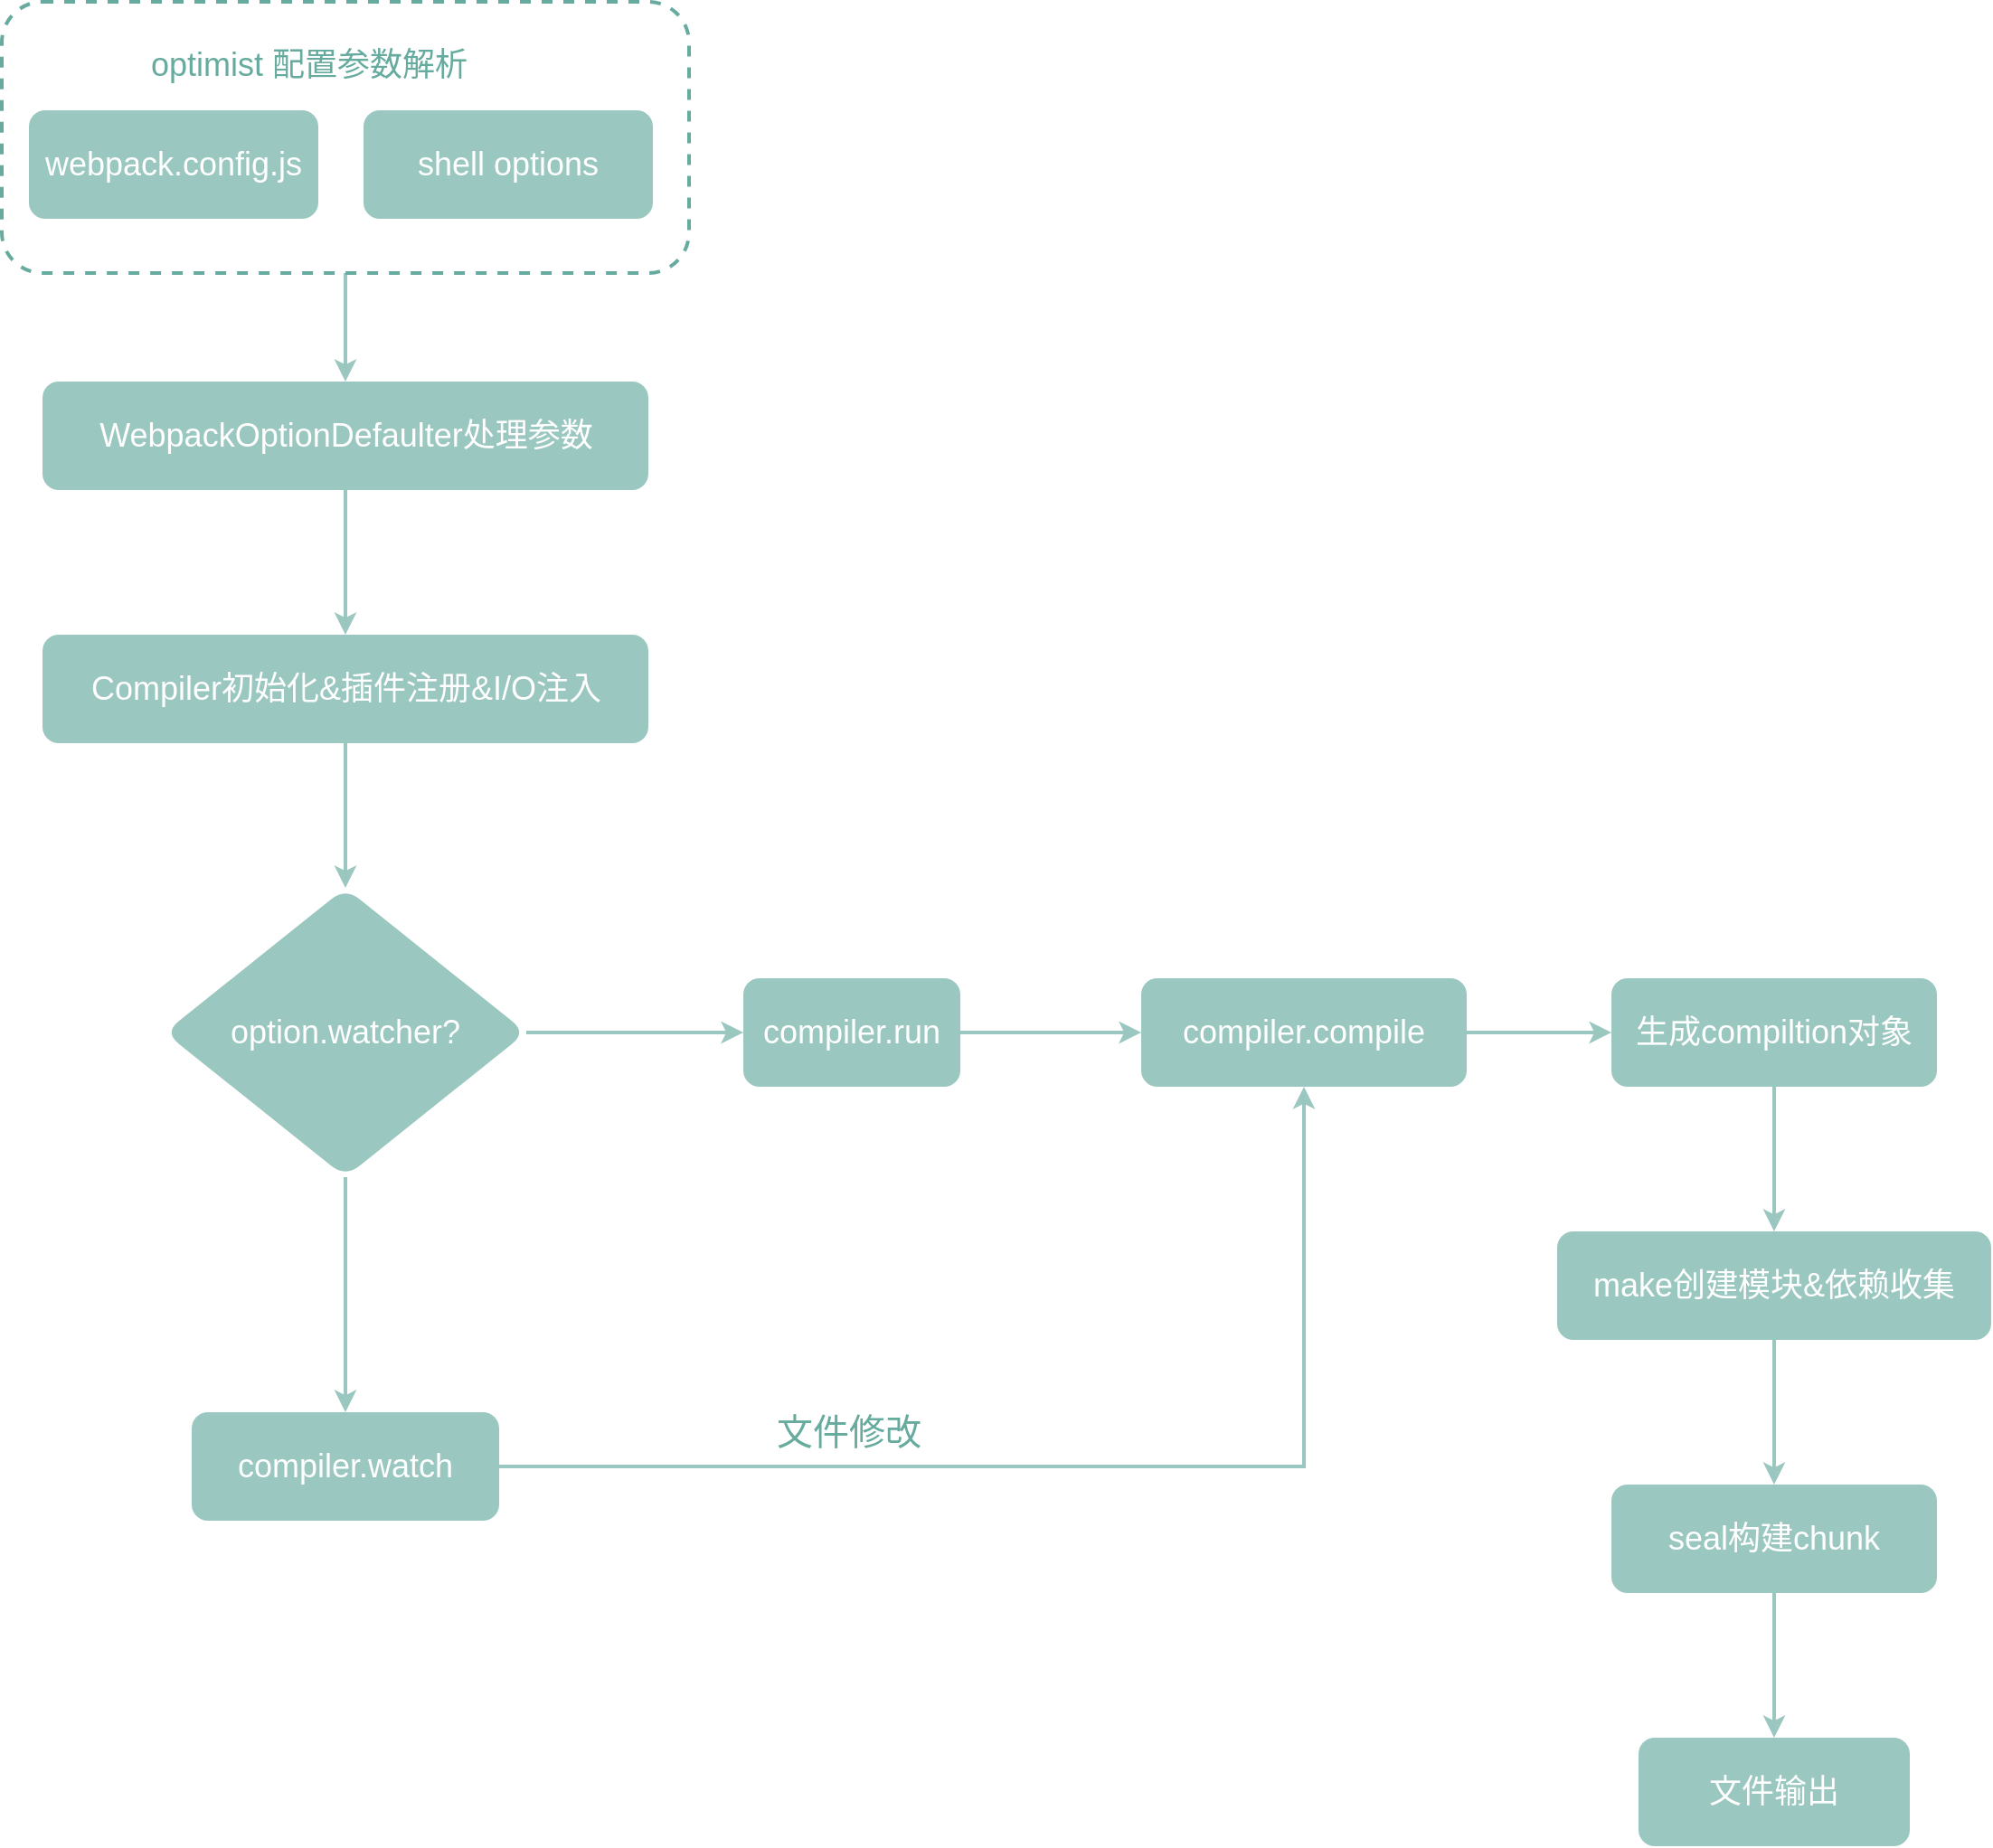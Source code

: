<mxfile version="15.2.9" type="device" pages="2"><diagram id="CIbHNQKoSj-QDUqQ7zj6" name="webpack-v1"><mxGraphModel dx="1186" dy="773" grid="1" gridSize="10" guides="1" tooltips="1" connect="1" arrows="1" fold="1" page="1" pageScale="1" pageWidth="827" pageHeight="2069" math="0" shadow="0"><root><mxCell id="0"/><mxCell id="1" parent="0"/><mxCell id="HJyft_OREqN_ctmPyA4E-11" value="整体流程" style="" parent="0"/><mxCell id="HJyft_OREqN_ctmPyA4E-12" style="edgeStyle=orthogonalEdgeStyle;rounded=0;orthogonalLoop=1;jettySize=auto;html=1;entryX=0.5;entryY=0;entryDx=0;entryDy=0;fontSize=18;fontColor=#FFFFFF;strokeWidth=2;strokeColor=#9AC7BF;" parent="HJyft_OREqN_ctmPyA4E-11" source="HJyft_OREqN_ctmPyA4E-13" target="HJyft_OREqN_ctmPyA4E-18" edge="1"><mxGeometry relative="1" as="geometry"/></mxCell><mxCell id="HJyft_OREqN_ctmPyA4E-13" value="" style="rounded=1;whiteSpace=wrap;html=1;fontColor=#FFFFFF;fontSize=18;fillColor=none;strokeColor=#67AB9F;dashed=1;strokeWidth=2;" parent="HJyft_OREqN_ctmPyA4E-11" vertex="1"><mxGeometry x="150" y="60" width="380" height="150" as="geometry"/></mxCell><mxCell id="HJyft_OREqN_ctmPyA4E-14" value="webpack.config.js" style="rounded=1;whiteSpace=wrap;html=1;strokeColor=none;fillColor=#9AC7BF;fontColor=#FFFFFF;fontSize=18;" parent="HJyft_OREqN_ctmPyA4E-11" vertex="1"><mxGeometry x="165" y="120" width="160" height="60" as="geometry"/></mxCell><mxCell id="HJyft_OREqN_ctmPyA4E-15" value="shell options" style="rounded=1;whiteSpace=wrap;html=1;strokeColor=none;fillColor=#9AC7BF;fontColor=#FFFFFF;fontSize=18;" parent="HJyft_OREqN_ctmPyA4E-11" vertex="1"><mxGeometry x="350" y="120" width="160" height="60" as="geometry"/></mxCell><mxCell id="HJyft_OREqN_ctmPyA4E-16" value="optimist 配置参数解析" style="text;html=1;strokeColor=none;fillColor=none;align=center;verticalAlign=middle;whiteSpace=wrap;rounded=0;dashed=1;fontSize=18;fontColor=#67AB9F;" parent="HJyft_OREqN_ctmPyA4E-11" vertex="1"><mxGeometry x="210" y="80" width="220" height="30" as="geometry"/></mxCell><mxCell id="HJyft_OREqN_ctmPyA4E-17" value="" style="edgeStyle=orthogonalEdgeStyle;rounded=0;orthogonalLoop=1;jettySize=auto;html=1;fontSize=18;fontColor=#FFFFFF;strokeColor=#9AC7BF;strokeWidth=2;" parent="HJyft_OREqN_ctmPyA4E-11" source="HJyft_OREqN_ctmPyA4E-18" target="HJyft_OREqN_ctmPyA4E-20" edge="1"><mxGeometry relative="1" as="geometry"/></mxCell><mxCell id="HJyft_OREqN_ctmPyA4E-18" value="WebpackOptionDefaulter处理参数" style="rounded=1;whiteSpace=wrap;html=1;strokeColor=none;fillColor=#9AC7BF;fontColor=#FFFFFF;fontSize=18;" parent="HJyft_OREqN_ctmPyA4E-11" vertex="1"><mxGeometry x="172.5" y="270" width="335" height="60" as="geometry"/></mxCell><mxCell id="HJyft_OREqN_ctmPyA4E-19" value="" style="edgeStyle=orthogonalEdgeStyle;rounded=0;orthogonalLoop=1;jettySize=auto;html=1;fontSize=18;fontColor=#FFFFFF;strokeColor=#9AC7BF;strokeWidth=2;" parent="HJyft_OREqN_ctmPyA4E-11" source="HJyft_OREqN_ctmPyA4E-20" target="HJyft_OREqN_ctmPyA4E-23" edge="1"><mxGeometry relative="1" as="geometry"/></mxCell><mxCell id="HJyft_OREqN_ctmPyA4E-20" value="Compiler初始化&amp;amp;插件注册&amp;amp;I/O注入" style="rounded=1;whiteSpace=wrap;html=1;strokeColor=none;fillColor=#9AC7BF;fontColor=#FFFFFF;fontSize=18;" parent="HJyft_OREqN_ctmPyA4E-11" vertex="1"><mxGeometry x="172.5" y="410" width="335" height="60" as="geometry"/></mxCell><mxCell id="HJyft_OREqN_ctmPyA4E-21" value="" style="edgeStyle=orthogonalEdgeStyle;rounded=0;orthogonalLoop=1;jettySize=auto;html=1;fontSize=18;fontColor=#FFFFFF;strokeColor=#9AC7BF;strokeWidth=2;" parent="HJyft_OREqN_ctmPyA4E-11" source="HJyft_OREqN_ctmPyA4E-23" target="HJyft_OREqN_ctmPyA4E-24" edge="1"><mxGeometry relative="1" as="geometry"/></mxCell><mxCell id="HJyft_OREqN_ctmPyA4E-22" value="" style="edgeStyle=orthogonalEdgeStyle;rounded=0;orthogonalLoop=1;jettySize=auto;html=1;fontSize=18;fontColor=#FFFFFF;strokeColor=#9AC7BF;strokeWidth=2;" parent="HJyft_OREqN_ctmPyA4E-11" source="HJyft_OREqN_ctmPyA4E-23" target="HJyft_OREqN_ctmPyA4E-25" edge="1"><mxGeometry relative="1" as="geometry"/></mxCell><mxCell id="HJyft_OREqN_ctmPyA4E-23" value="option.watcher?" style="rhombus;whiteSpace=wrap;html=1;rounded=1;fontSize=18;fontColor=#FFFFFF;strokeColor=none;fillColor=#9AC7BF;" parent="HJyft_OREqN_ctmPyA4E-11" vertex="1"><mxGeometry x="240" y="550" width="200" height="160" as="geometry"/></mxCell><mxCell id="-65Z2SgHIBCkJPkefWNF-5" style="edgeStyle=orthogonalEdgeStyle;rounded=0;orthogonalLoop=1;jettySize=auto;html=1;entryX=0.5;entryY=1;entryDx=0;entryDy=0;strokeColor=#9AC7BF;strokeWidth=2;" parent="HJyft_OREqN_ctmPyA4E-11" source="HJyft_OREqN_ctmPyA4E-24" target="-65Z2SgHIBCkJPkefWNF-3" edge="1"><mxGeometry relative="1" as="geometry"/></mxCell><mxCell id="-65Z2SgHIBCkJPkefWNF-6" value="文件修改" style="edgeLabel;html=1;align=center;verticalAlign=middle;resizable=0;points=[];fontColor=#67AB9F;fontSize=20;labelBackgroundColor=none;" parent="-65Z2SgHIBCkJPkefWNF-5" vertex="1" connectable="0"><mxGeometry x="-0.412" y="-2" relative="1" as="geometry"><mxPoint y="-22" as="offset"/></mxGeometry></mxCell><mxCell id="HJyft_OREqN_ctmPyA4E-24" value="compiler.watch" style="whiteSpace=wrap;html=1;rounded=1;fontSize=18;fontColor=#FFFFFF;strokeColor=none;fillColor=#9AC7BF;" parent="HJyft_OREqN_ctmPyA4E-11" vertex="1"><mxGeometry x="255" y="840" width="170" height="60" as="geometry"/></mxCell><mxCell id="-65Z2SgHIBCkJPkefWNF-4" value="" style="edgeStyle=orthogonalEdgeStyle;rounded=0;orthogonalLoop=1;jettySize=auto;html=1;strokeColor=#9AC7BF;strokeWidth=2;" parent="HJyft_OREqN_ctmPyA4E-11" source="HJyft_OREqN_ctmPyA4E-25" target="-65Z2SgHIBCkJPkefWNF-3" edge="1"><mxGeometry relative="1" as="geometry"/></mxCell><mxCell id="HJyft_OREqN_ctmPyA4E-25" value="compiler.run" style="whiteSpace=wrap;html=1;rounded=1;fontSize=18;fontColor=#FFFFFF;strokeColor=none;fillColor=#9AC7BF;" parent="HJyft_OREqN_ctmPyA4E-11" vertex="1"><mxGeometry x="560" y="600" width="120" height="60" as="geometry"/></mxCell><mxCell id="-65Z2SgHIBCkJPkefWNF-8" value="" style="edgeStyle=orthogonalEdgeStyle;rounded=0;orthogonalLoop=1;jettySize=auto;html=1;fontSize=20;fontColor=#67AB9F;strokeColor=#9AC7BF;strokeWidth=2;" parent="HJyft_OREqN_ctmPyA4E-11" source="-65Z2SgHIBCkJPkefWNF-3" target="-65Z2SgHIBCkJPkefWNF-7" edge="1"><mxGeometry relative="1" as="geometry"/></mxCell><mxCell id="-65Z2SgHIBCkJPkefWNF-3" value="compiler.compile" style="whiteSpace=wrap;html=1;rounded=1;fontSize=18;fontColor=#FFFFFF;strokeColor=none;fillColor=#9AC7BF;" parent="HJyft_OREqN_ctmPyA4E-11" vertex="1"><mxGeometry x="780" y="600" width="180" height="60" as="geometry"/></mxCell><mxCell id="-65Z2SgHIBCkJPkefWNF-12" value="" style="edgeStyle=orthogonalEdgeStyle;rounded=0;orthogonalLoop=1;jettySize=auto;html=1;fontSize=20;fontColor=#67AB9F;strokeColor=#9AC7BF;strokeWidth=2;" parent="HJyft_OREqN_ctmPyA4E-11" source="-65Z2SgHIBCkJPkefWNF-7" target="-65Z2SgHIBCkJPkefWNF-11" edge="1"><mxGeometry relative="1" as="geometry"/></mxCell><mxCell id="-65Z2SgHIBCkJPkefWNF-7" value="生成compiltion对象" style="whiteSpace=wrap;html=1;rounded=1;fontSize=18;fontColor=#FFFFFF;strokeColor=none;fillColor=#9AC7BF;" parent="HJyft_OREqN_ctmPyA4E-11" vertex="1"><mxGeometry x="1040" y="600" width="180" height="60" as="geometry"/></mxCell><mxCell id="-65Z2SgHIBCkJPkefWNF-14" value="" style="edgeStyle=orthogonalEdgeStyle;rounded=0;orthogonalLoop=1;jettySize=auto;html=1;fontSize=20;fontColor=#67AB9F;strokeColor=#9AC7BF;strokeWidth=2;" parent="HJyft_OREqN_ctmPyA4E-11" source="-65Z2SgHIBCkJPkefWNF-11" target="-65Z2SgHIBCkJPkefWNF-13" edge="1"><mxGeometry relative="1" as="geometry"/></mxCell><mxCell id="-65Z2SgHIBCkJPkefWNF-11" value="make创建模块&amp;amp;依赖收集" style="whiteSpace=wrap;html=1;rounded=1;fontSize=18;fontColor=#FFFFFF;strokeColor=none;fillColor=#9AC7BF;" parent="HJyft_OREqN_ctmPyA4E-11" vertex="1"><mxGeometry x="1010" y="740" width="240" height="60" as="geometry"/></mxCell><mxCell id="-65Z2SgHIBCkJPkefWNF-16" value="" style="edgeStyle=orthogonalEdgeStyle;rounded=0;orthogonalLoop=1;jettySize=auto;html=1;fontSize=20;fontColor=#67AB9F;strokeColor=#9AC7BF;strokeWidth=2;" parent="HJyft_OREqN_ctmPyA4E-11" source="-65Z2SgHIBCkJPkefWNF-13" target="-65Z2SgHIBCkJPkefWNF-15" edge="1"><mxGeometry relative="1" as="geometry"/></mxCell><mxCell id="-65Z2SgHIBCkJPkefWNF-13" value="seal构建chunk" style="whiteSpace=wrap;html=1;rounded=1;fontSize=18;fontColor=#FFFFFF;strokeColor=none;fillColor=#9AC7BF;" parent="HJyft_OREqN_ctmPyA4E-11" vertex="1"><mxGeometry x="1040" y="880" width="180" height="60" as="geometry"/></mxCell><mxCell id="-65Z2SgHIBCkJPkefWNF-15" value="文件输出" style="whiteSpace=wrap;html=1;rounded=1;fontSize=18;fontColor=#FFFFFF;strokeColor=none;fillColor=#9AC7BF;" parent="HJyft_OREqN_ctmPyA4E-11" vertex="1"><mxGeometry x="1055" y="1020" width="150" height="60" as="geometry"/></mxCell><mxCell id="RpW9IPy6G2AgYGmJo68z-1" value="整体架构" parent="0" visible="0"/><mxCell id="RpW9IPy6G2AgYGmJo68z-3" value="webpack函数" style="rounded=1;whiteSpace=wrap;html=1;strokeColor=none;fillColor=#9AC7BF;fontColor=#FFFFFF;fontSize=18;" parent="RpW9IPy6G2AgYGmJo68z-1" vertex="1"><mxGeometry x="150" y="1035" width="780" height="60" as="geometry"/></mxCell><mxCell id="RpW9IPy6G2AgYGmJo68z-5" value="WebpackOptionDefaulter" style="rounded=1;whiteSpace=wrap;html=1;strokeColor=none;fillColor=#CDA2BE;fontColor=#FFFFFF;fontSize=18;" parent="RpW9IPy6G2AgYGmJo68z-1" vertex="1"><mxGeometry x="150" y="1110" width="250" height="60" as="geometry"/></mxCell><mxCell id="RpW9IPy6G2AgYGmJo68z-6" value="WebpackOptionsApply" style="rounded=1;whiteSpace=wrap;html=1;strokeColor=none;fillColor=#CDA2BE;fontColor=#FFFFFF;fontSize=18;" parent="RpW9IPy6G2AgYGmJo68z-1" vertex="1"><mxGeometry x="414" y="1110" width="250" height="60" as="geometry"/></mxCell><mxCell id="RpW9IPy6G2AgYGmJo68z-7" value="配置生成" style="rounded=1;whiteSpace=wrap;html=1;strokeColor=none;fillColor=#F19C99;fontColor=#FFFFFF;fontSize=18;" parent="RpW9IPy6G2AgYGmJo68z-1" vertex="1"><mxGeometry x="149" y="1270" width="121" height="60" as="geometry"/></mxCell><mxCell id="RpW9IPy6G2AgYGmJo68z-8" value="Compiler" style="rounded=1;whiteSpace=wrap;html=1;strokeColor=none;fillColor=#CDA2BE;fontColor=#FFFFFF;fontSize=18;" parent="RpW9IPy6G2AgYGmJo68z-1" vertex="1"><mxGeometry x="680" y="1110" width="250" height="60" as="geometry"/></mxCell><mxCell id="RpW9IPy6G2AgYGmJo68z-10" value="周期钩子" style="rounded=1;whiteSpace=wrap;html=1;strokeColor=none;fillColor=#F19C99;fontColor=#FFFFFF;fontSize=18;" parent="RpW9IPy6G2AgYGmJo68z-1" vertex="1"><mxGeometry x="420" y="1270" width="100" height="60" as="geometry"/></mxCell><mxCell id="RpW9IPy6G2AgYGmJo68z-11" value="插件注册" style="rounded=1;whiteSpace=wrap;html=1;strokeColor=none;fillColor=#F19C99;fontColor=#FFFFFF;fontSize=18;" parent="RpW9IPy6G2AgYGmJo68z-1" vertex="1"><mxGeometry x="290" y="1270" width="110" height="60" as="geometry"/></mxCell><mxCell id="RpW9IPy6G2AgYGmJo68z-12" value="OptionDefaulter" style="rounded=1;whiteSpace=wrap;html=1;strokeColor=none;fillColor=#A9C4EB;fontColor=#FFFFFF;fontSize=18;" parent="RpW9IPy6G2AgYGmJo68z-1" vertex="1"><mxGeometry x="150" y="1190" width="150" height="60" as="geometry"/></mxCell><mxCell id="RpW9IPy6G2AgYGmJo68z-13" value="Tapable" style="rounded=1;whiteSpace=wrap;html=1;strokeColor=none;fillColor=#A9C4EB;fontColor=#FFFFFF;fontSize=18;" parent="RpW9IPy6G2AgYGmJo68z-1" vertex="1"><mxGeometry x="320" y="1190" width="140" height="60" as="geometry"/></mxCell><mxCell id="RpW9IPy6G2AgYGmJo68z-14" value="Parser" style="rounded=1;whiteSpace=wrap;html=1;strokeColor=none;fillColor=#A9C4EB;fontColor=#FFFFFF;fontSize=18;" parent="RpW9IPy6G2AgYGmJo68z-1" vertex="1"><mxGeometry x="480" y="1190" width="130" height="60" as="geometry"/></mxCell><mxCell id="RpW9IPy6G2AgYGmJo68z-15" value="Compilation" style="rounded=1;whiteSpace=wrap;html=1;strokeColor=none;fillColor=#A9C4EB;fontColor=#FFFFFF;fontSize=18;" parent="RpW9IPy6G2AgYGmJo68z-1" vertex="1"><mxGeometry x="630" y="1190" width="140" height="60" as="geometry"/></mxCell><mxCell id="RpW9IPy6G2AgYGmJo68z-16" value="Bundles包" style="rounded=1;whiteSpace=wrap;html=1;strokeColor=none;fillColor=#F19C99;fontColor=#FFFFFF;fontSize=18;" parent="RpW9IPy6G2AgYGmJo68z-1" vertex="1"><mxGeometry x="790" y="1270" width="140" height="60" as="geometry"/></mxCell><mxCell id="-65Z2SgHIBCkJPkefWNF-10" value="Plugins" style="rounded=1;whiteSpace=wrap;html=1;strokeColor=none;fillColor=#A9C4EB;fontColor=#FFFFFF;fontSize=18;" parent="RpW9IPy6G2AgYGmJo68z-1" vertex="1"><mxGeometry x="790" y="1190" width="140" height="60" as="geometry"/></mxCell><mxCell id="-65Z2SgHIBCkJPkefWNF-17" value="代码编译" style="rounded=1;whiteSpace=wrap;html=1;strokeColor=none;fillColor=#F19C99;fontColor=#FFFFFF;fontSize=18;" parent="RpW9IPy6G2AgYGmJo68z-1" vertex="1"><mxGeometry x="540" y="1270" width="110" height="60" as="geometry"/></mxCell><mxCell id="-65Z2SgHIBCkJPkefWNF-18" value="依赖收集" style="rounded=1;whiteSpace=wrap;html=1;strokeColor=none;fillColor=#F19C99;fontColor=#FFFFFF;fontSize=18;" parent="RpW9IPy6G2AgYGmJo68z-1" vertex="1"><mxGeometry x="670" y="1270" width="100" height="60" as="geometry"/></mxCell></root></mxGraphModel></diagram><diagram id="4mO-Cl2FfkEY3nTbytgp" name="Page-2"><mxGraphModel dx="1186" dy="773" grid="1" gridSize="10" guides="1" tooltips="1" connect="1" arrows="1" fold="1" page="1" pageScale="1" pageWidth="827" pageHeight="2069" math="0" shadow="0"><root><mxCell id="FqyYabnn2ulpl_PIzlBw-0"/><mxCell id="FqyYabnn2ulpl_PIzlBw-1" parent="FqyYabnn2ulpl_PIzlBw-0"/></root></mxGraphModel></diagram></mxfile>